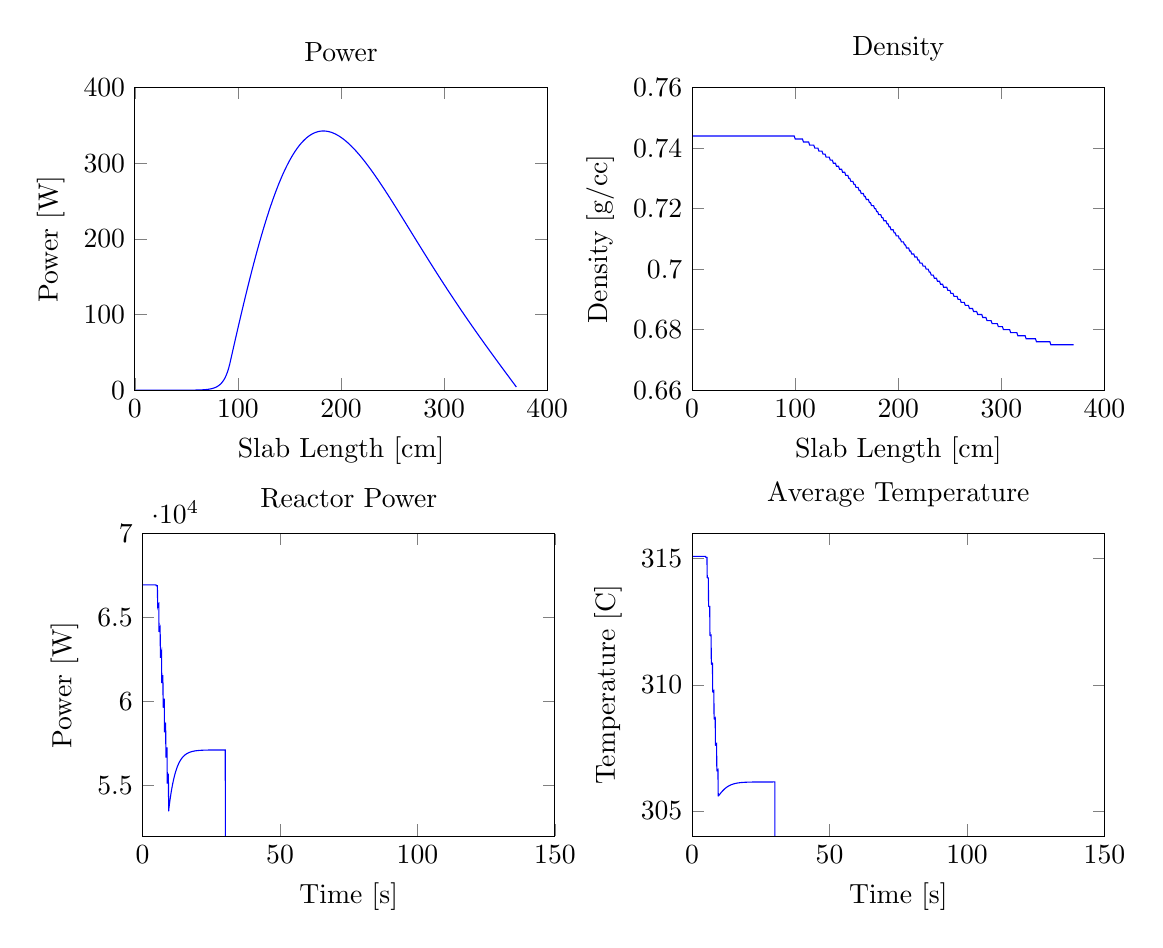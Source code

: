 % This file was created by matlab2tikz v0.1.4.
% Copyright (c) 2008--2011, Nico Schlömer <nico.schloemer@gmail.com>
% All rights reserved.
% 
% The latest updates can be retrieved from
%   http://www.mathworks.com/matlabcentral/fileexchange/22022-matlab2tikz
% where you can also make suggestions and rate matlab2tikz.
% 
\begin{tikzpicture}

\begin{axis}[%
name=plot1,
scale only axis,
width=2.062in,
height=1.513in,
xmin=0, xmax=400,
ymin=0, ymax=400,
xlabel={Slab Length [cm]},
ylabel={Power [W]},
title={Power},
axis on top]
\addplot [
color=blue,
solid
]
coordinates{
 (1,6.653e-06)(2,9.861e-06)(3,1.333e-05)(4,1.715e-05)(5,2.143e-05)(6,2.627e-05)(7,3.181e-05)(8,3.819e-05)(9,4.559e-05)(10,5.419e-05)(11,6.423e-05)(12,7.597e-05)(13,8.972e-05)(14,0.0)(15,0.0)(16,0.0)(17,0.0)(18,0.0)(19,0.0)(20,0.0)(21,0.0)(22,0.0)(23,0.0)(24,0.001)(25,0.001)(26,0.001)(27,0.001)(28,0.001)(29,0.001)(30,0.001)(31,0.002)(32,0.002)(33,0.002)(34,0.003)(35,0.003)(36,0.004)(37,0.004)(38,0.005)(39,0.006)(40,0.007)(41,0.009)(42,0.01)(43,0.012)(44,0.014)(45,0.016)(46,0.019)(47,0.023)(48,0.027)(49,0.032)(50,0.037)(51,0.044)(52,0.051)(53,0.06)(54,0.071)(55,0.084)(56,0.099)(57,0.116)(58,0.136)(59,0.16)(60,0.189)(61,0.222)(62,0.261)(63,0.307)(64,0.362)(65,0.426)(66,0.501)(67,0.589)(68,0.693)(69,0.816)(70,0.96)(71,1.129)(72,1.328)(73,1.563)(74,1.839)(75,2.164)(76,2.546)(77,2.995)(78,3.524)(79,4.146)(80,4.878)(81,5.739)(82,6.752)(83,7.944)(84,9.346)(85,10.996)(86,12.938)(87,15.221)(88,17.908)(89,21.069)(90,24.788)(91,29.163)(92,34.309)(93,40.364)(94,46.403)(95,52.425)(96,58.426)(97,64.406)(98,70.362)(99,76.291)(100,82.191)(101,88.061)(102,93.897)(103,99.699)(104,105.464)(105,111.189)(106,116.874)(107,122.515)(108,128.112)(109,133.661)(110,139.161)(111,144.611)(112,150.009)(113,155.352)(114,160.64)(115,165.87)(116,171.04)(117,176.151)(118,181.198)(119,186.182)(120,191.101)(121,195.954)(122,200.738)(123,205.454)(124,210.099)(125,214.672)(126,219.173)(127,223.6)(128,227.952)(129,232.229)(130,236.428)(131,240.55)(132,244.594)(133,248.559)(134,252.443)(135,256.248)(136,259.971)(137,263.612)(138,267.171)(139,270.647)(140,274.04)(141,277.35)(142,280.576)(143,283.718)(144,286.775)(145,289.749)(146,292.637)(147,295.441)(148,298.161)(149,300.795)(150,303.346)(151,305.811)(152,308.193)(153,310.49)(154,312.703)(155,314.833)(156,316.879)(157,318.842)(158,320.723)(159,322.521)(160,324.238)(161,325.873)(162,327.427)(163,328.902)(164,330.296)(165,331.612)(166,332.849)(167,334.008)(168,335.091)(169,336.097)(170,337.027)(171,337.882)(172,338.664)(173,339.372)(174,340.007)(175,340.571)(176,341.064)(177,341.488)(178,341.842)(179,342.128)(180,342.347)(181,342.5)(182,342.588)(183,342.611)(184,342.57)(185,342.468)(186,342.304)(187,342.079)(188,341.795)(189,341.453)(190,341.053)(191,340.597)(192,340.085)(193,339.519)(194,338.9)(195,338.228)(196,337.505)(197,336.732)(198,335.91)(199,335.039)(200,334.121)(201,333.157)(202,332.147)(203,331.093)(204,329.997)(205,328.858)(206,327.677)(207,326.457)(208,325.197)(209,323.899)(210,322.564)(211,321.192)(212,319.785)(213,318.344)(214,316.869)(215,315.361)(216,313.822)(217,312.252)(218,310.652)(219,309.023)(220,307.366)(221,305.682)(222,303.972)(223,302.236)(224,300.475)(225,298.69)(226,296.882)(227,295.052)(228,293.201)(229,291.328)(230,289.436)(231,287.524)(232,285.594)(233,283.647)(234,281.682)(235,279.701)(236,277.704)(237,275.692)(238,273.666)(239,271.626)(240,269.573)(241,267.508)(242,265.431)(243,263.343)(244,261.244)(245,259.135)(246,257.017)(247,254.889)(248,252.754)(249,250.61)(250,248.459)(251,246.302)(252,244.137)(253,241.967)(254,239.792)(255,237.612)(256,235.427)(257,233.238)(258,231.045)(259,228.849)(260,226.65)(261,224.449)(262,222.245)(263,220.04)(264,217.834)(265,215.626)(266,213.418)(267,211.209)(268,209)(269,206.791)(270,204.583)(271,202.376)(272,200.17)(273,197.965)(274,195.761)(275,193.56)(276,191.36)(277,189.163)(278,186.968)(279,184.776)(280,182.587)(281,180.401)(282,178.218)(283,176.038)(284,173.863)(285,171.691)(286,169.522)(287,167.358)(288,165.199)(289,163.043)(290,160.892)(291,158.745)(292,156.603)(293,154.466)(294,152.334)(295,150.207)(296,148.084)(297,145.967)(298,143.855)(299,141.748)(300,139.647)(301,137.551)(302,135.46)(303,133.374)(304,131.294)(305,129.22)(306,127.151)(307,125.087)(308,123.029)(309,120.977)(310,118.93)(311,116.889)(312,114.853)(313,112.823)(314,110.798)(315,108.778)(316,106.765)(317,104.756)(318,102.753)(319,100.756)(320,98.763)(321,96.776)(322,94.794)(323,92.818)(324,90.847)(325,88.88)(326,86.919)(327,84.963)(328,83.011)(329,81.064)(330,79.123)(331,77.185)(332,75.253)(333,73.325)(334,71.401)(335,69.482)(336,67.567)(337,65.656)(338,63.749)(339,61.847)(340,59.948)(341,58.053)(342,56.162)(343,54.274)(344,52.39)(345,50.509)(346,48.632)(347,46.758)(348,44.887)(349,43.019)(350,41.153)(351,39.291)(352,37.431)(353,35.574)(354,33.718)(355,31.866)(356,30.015)(357,28.167)(358,26.32)(359,24.476)(360,22.632)(361,20.791)(362,18.951)(363,17.112)(364,15.274)(365,13.438)(366,11.602)(367,9.767)(368,7.933)(369,6.1)(370,4.267) 
};

\end{axis}

\begin{axis}[%
name=plot2,
at=(plot1.right of south east), anchor=left of south west,
scale only axis,
width=2.062in,
height=1.513in,
xmin=0, xmax=400,
ymin=0.66, ymax=0.76,
xlabel={Slab Length [cm]},
ylabel={$\text{Density [g}/\text{cc]}$},
title={Density},
axis on top]
\addplot [
color=blue,
solid
]
coordinates{
 (1,0.744)(2,0.744)(3,0.744)(4,0.744)(5,0.744)(6,0.744)(7,0.744)(8,0.744)(9,0.744)(10,0.744)(11,0.744)(12,0.744)(13,0.744)(14,0.744)(15,0.744)(16,0.744)(17,0.744)(18,0.744)(19,0.744)(20,0.744)(21,0.744)(22,0.744)(23,0.744)(24,0.744)(25,0.744)(26,0.744)(27,0.744)(28,0.744)(29,0.744)(30,0.744)(31,0.744)(32,0.744)(33,0.744)(34,0.744)(35,0.744)(36,0.744)(37,0.744)(38,0.744)(39,0.744)(40,0.744)(41,0.744)(42,0.744)(43,0.744)(44,0.744)(45,0.744)(46,0.744)(47,0.744)(48,0.744)(49,0.744)(50,0.744)(51,0.744)(52,0.744)(53,0.744)(54,0.744)(55,0.744)(56,0.744)(57,0.744)(58,0.744)(59,0.744)(60,0.744)(61,0.744)(62,0.744)(63,0.744)(64,0.744)(65,0.744)(66,0.744)(67,0.744)(68,0.744)(69,0.744)(70,0.744)(71,0.744)(72,0.744)(73,0.744)(74,0.744)(75,0.744)(76,0.744)(77,0.744)(78,0.744)(79,0.744)(80,0.744)(81,0.744)(82,0.744)(83,0.744)(84,0.744)(85,0.744)(86,0.744)(87,0.744)(88,0.744)(89,0.744)(90,0.744)(91,0.744)(92,0.744)(93,0.744)(94,0.744)(95,0.744)(96,0.744)(97,0.744)(98,0.744)(99,0.744)(100,0.743)(101,0.743)(102,0.743)(103,0.743)(104,0.743)(105,0.743)(106,0.743)(107,0.743)(108,0.742)(109,0.742)(110,0.742)(111,0.742)(112,0.742)(113,0.742)(114,0.741)(115,0.741)(116,0.741)(117,0.741)(118,0.741)(119,0.74)(120,0.74)(121,0.74)(122,0.74)(123,0.739)(124,0.739)(125,0.739)(126,0.739)(127,0.738)(128,0.738)(129,0.738)(130,0.737)(131,0.737)(132,0.737)(133,0.737)(134,0.736)(135,0.736)(136,0.736)(137,0.735)(138,0.735)(139,0.735)(140,0.734)(141,0.734)(142,0.734)(143,0.733)(144,0.733)(145,0.733)(146,0.732)(147,0.732)(148,0.732)(149,0.731)(150,0.731)(151,0.731)(152,0.73)(153,0.73)(154,0.729)(155,0.729)(156,0.729)(157,0.728)(158,0.728)(159,0.727)(160,0.727)(161,0.727)(162,0.726)(163,0.726)(164,0.725)(165,0.725)(166,0.725)(167,0.724)(168,0.724)(169,0.723)(170,0.723)(171,0.723)(172,0.722)(173,0.722)(174,0.721)(175,0.721)(176,0.721)(177,0.72)(178,0.72)(179,0.719)(180,0.719)(181,0.718)(182,0.718)(183,0.718)(184,0.717)(185,0.717)(186,0.716)(187,0.716)(188,0.716)(189,0.715)(190,0.715)(191,0.714)(192,0.714)(193,0.713)(194,0.713)(195,0.713)(196,0.712)(197,0.712)(198,0.711)(199,0.711)(200,0.711)(201,0.71)(202,0.71)(203,0.709)(204,0.709)(205,0.709)(206,0.708)(207,0.708)(208,0.707)(209,0.707)(210,0.707)(211,0.706)(212,0.706)(213,0.705)(214,0.705)(215,0.705)(216,0.704)(217,0.704)(218,0.704)(219,0.703)(220,0.703)(221,0.702)(222,0.702)(223,0.702)(224,0.701)(225,0.701)(226,0.701)(227,0.7)(228,0.7)(229,0.7)(230,0.699)(231,0.699)(232,0.698)(233,0.698)(234,0.698)(235,0.697)(236,0.697)(237,0.697)(238,0.696)(239,0.696)(240,0.696)(241,0.695)(242,0.695)(243,0.695)(244,0.694)(245,0.694)(246,0.694)(247,0.694)(248,0.693)(249,0.693)(250,0.693)(251,0.692)(252,0.692)(253,0.692)(254,0.691)(255,0.691)(256,0.691)(257,0.691)(258,0.69)(259,0.69)(260,0.69)(261,0.689)(262,0.689)(263,0.689)(264,0.689)(265,0.688)(266,0.688)(267,0.688)(268,0.688)(269,0.687)(270,0.687)(271,0.687)(272,0.687)(273,0.686)(274,0.686)(275,0.686)(276,0.686)(277,0.685)(278,0.685)(279,0.685)(280,0.685)(281,0.685)(282,0.684)(283,0.684)(284,0.684)(285,0.684)(286,0.683)(287,0.683)(288,0.683)(289,0.683)(290,0.683)(291,0.682)(292,0.682)(293,0.682)(294,0.682)(295,0.682)(296,0.682)(297,0.681)(298,0.681)(299,0.681)(300,0.681)(301,0.681)(302,0.68)(303,0.68)(304,0.68)(305,0.68)(306,0.68)(307,0.68)(308,0.68)(309,0.679)(310,0.679)(311,0.679)(312,0.679)(313,0.679)(314,0.679)(315,0.679)(316,0.678)(317,0.678)(318,0.678)(319,0.678)(320,0.678)(321,0.678)(322,0.678)(323,0.678)(324,0.677)(325,0.677)(326,0.677)(327,0.677)(328,0.677)(329,0.677)(330,0.677)(331,0.677)(332,0.677)(333,0.677)(334,0.676)(335,0.676)(336,0.676)(337,0.676)(338,0.676)(339,0.676)(340,0.676)(341,0.676)(342,0.676)(343,0.676)(344,0.676)(345,0.676)(346,0.676)(347,0.676)(348,0.675)(349,0.675)(350,0.675)(351,0.675)(352,0.675)(353,0.675)(354,0.675)(355,0.675)(356,0.675)(357,0.675)(358,0.675)(359,0.675)(360,0.675)(361,0.675)(362,0.675)(363,0.675)(364,0.675)(365,0.675)(366,0.675)(367,0.675)(368,0.675)(369,0.675)(370,0.675) 
};

\end{axis}

\begin{axis}[%
name=plot4,
at=(plot2.below south west), anchor=above north west,
scale only axis,
width=2.062in,
height=1.513in,
xmin=0, xmax=150,
ymin=304, ymax=316,
xlabel={Time [s]},
ylabel={Temperature [C]},
title={Average Temperature},
axis on top]
\addplot [
color=blue,
solid
]
coordinates{
 (0,315.093)(0.1,315.093)(0.2,315.093)(0.3,315.093)(0.4,315.093)(0.5,315.093)(0.6,315.093)(0.7,315.093)(0.8,315.093)(0.9,315.093)(1,315.093)(1.1,315.093)(1.2,315.093)(1.3,315.093)(1.4,315.093)(1.5,315.093)(1.6,315.093)(1.7,315.093)(1.8,315.093)(1.9,315.093)(2,315.093)(2.1,315.093)(2.2,315.093)(2.3,315.093)(2.4,315.093)(2.5,315.093)(2.6,315.093)(2.7,315.093)(2.8,315.093)(2.9,315.093)(3,315.093)(3.1,315.093)(3.2,315.093)(3.3,315.093)(3.4,315.093)(3.5,315.093)(3.6,315.093)(3.7,315.093)(3.8,315.093)(3.9,315.093)(4,315.093)(4.1,315.093)(4.2,315.093)(4.3,315.093)(4.4,315.093)(4.5,315.093)(4.6,315.093)(4.7,315.093)(4.8,315.093)(4.9,315.093)(5,315.055)(5.1,315.054)(5.2,315.054)(5.3,315.054)(5.4,315.054)(5.5,314.255)(5.6,314.239)(5.7,314.237)(5.8,314.236)(5.9,314.236)(6,313.123)(6.1,313.104)(6.2,313.105)(6.3,313.107)(6.4,313.108)(6.5,311.965)(6.6,311.95)(6.7,311.955)(6.8,311.961)(6.9,311.967)(7,310.826)(7.1,310.815)(7.2,310.825)(7.3,310.835)(7.4,310.845)(7.5,309.719)(7.6,309.712)(7.7,309.725)(7.8,309.738)(7.9,309.752)(8,308.645)(8.1,308.642)(8.2,308.657)(8.3,308.672)(8.4,308.687)(8.5,307.604)(8.6,307.601)(8.7,307.617)(8.8,307.633)(8.9,307.649)(9,306.589)(9.1,306.587)(9.2,306.603)(9.3,306.618)(9.4,306.634)(9.5,305.597)(9.6,305.594)(9.7,305.608)(9.8,305.622)(9.9,305.636)(10,305.65)(10.1,305.664)(10.2,305.678)(10.3,305.691)(10.4,305.705)(10.5,305.718)(10.6,305.731)(10.7,305.744)(10.8,305.756)(10.9,305.769)(11,305.781)(11.1,305.792)(11.2,305.804)(11.3,305.815)(11.4,305.826)(11.5,305.837)(11.6,305.848)(11.7,305.858)(11.8,305.868)(11.9,305.878)(12,305.887)(12.1,305.896)(12.2,305.905)(12.3,305.914)(12.4,305.922)(12.5,305.93)(12.6,305.938)(12.7,305.946)(12.8,305.953)(12.9,305.96)(13,305.967)(13.1,305.974)(13.2,305.98)(13.3,305.987)(13.4,305.993)(13.5,305.998)(13.6,306.004)(13.7,306.01)(13.8,306.015)(13.9,306.02)(14,306.025)(14.1,306.03)(14.2,306.034)(14.3,306.039)(14.4,306.043)(14.5,306.047)(14.6,306.051)(14.7,306.055)(14.8,306.058)(14.9,306.062)(15,306.065)(15.1,306.068)(15.2,306.072)(15.3,306.075)(15.4,306.077)(15.5,306.08)(15.6,306.083)(15.7,306.086)(15.8,306.088)(15.9,306.09)(16,306.093)(16.1,306.095)(16.2,306.097)(16.3,306.099)(16.4,306.101)(16.5,306.103)(16.6,306.105)(16.7,306.106)(16.8,306.108)(16.9,306.11)(17,306.111)(17.1,306.113)(17.2,306.114)(17.3,306.115)(17.4,306.117)(17.5,306.118)(17.6,306.119)(17.7,306.12)(17.8,306.122)(17.9,306.123)(18,306.124)(18.1,306.125)(18.2,306.125)(18.3,306.126)(18.4,306.127)(18.5,306.128)(18.6,306.129)(18.7,306.13)(18.8,306.13)(18.9,306.131)(19,306.132)(19.1,306.132)(19.2,306.133)(19.3,306.134)(19.4,306.134)(19.5,306.135)(19.6,306.135)(19.7,306.136)(19.8,306.136)(19.9,306.137)(20,306.137)(20.1,306.137)(20.2,306.138)(20.3,306.138)(20.4,306.139)(20.5,306.139)(20.6,306.139)(20.7,306.14)(20.8,306.14)(20.9,306.14)(21,306.14)(21.1,306.141)(21.2,306.141)(21.3,306.141)(21.4,306.141)(21.5,306.142)(21.6,306.142)(21.7,306.142)(21.8,306.142)(21.9,306.143)(22,306.143)(22.1,306.143)(22.2,306.143)(22.3,306.143)(22.4,306.143)(22.5,306.143)(22.6,306.144)(22.7,306.144)(22.8,306.144)(22.9,306.144)(23,306.144)(23.1,306.144)(23.2,306.144)(23.3,306.144)(23.4,306.145)(23.5,306.145)(23.6,306.145)(23.7,306.145)(23.8,306.145)(23.9,306.145)(24,306.145)(24.1,306.145)(24.2,306.145)(24.3,306.145)(24.4,306.145)(24.5,306.145)(24.6,306.145)(24.7,306.145)(24.8,306.146)(24.9,306.146)(25,306.146)(25.1,306.146)(25.2,306.146)(25.3,306.146)(25.4,306.146)(25.5,306.146)(25.6,306.146)(25.7,306.146)(25.8,306.146)(25.9,306.146)(26,306.146)(26.1,306.146)(26.2,306.146)(26.3,306.146)(26.4,306.146)(26.5,306.146)(26.6,306.146)(26.7,306.146)(26.8,306.146)(26.9,306.146)(27,306.146)(27.1,306.146)(27.2,306.146)(27.3,306.146)(27.4,306.146)(27.5,306.146)(27.6,306.146)(27.7,306.146)(27.8,306.146)(27.9,306.146)(28,306.146)(28.1,306.146)(28.2,306.146)(28.3,306.146)(28.4,306.146)(28.5,306.146)(28.6,306.146)(28.7,306.146)(28.8,306.146)(28.9,306.146)(29,306.146)(29.1,306.146)(29.2,306.146)(29.3,306.146)(29.4,306.147)(29.5,306.147)(29.6,306.147)(29.7,306.147)(29.8,306.147)(29.9,306.147)(30,306.147)(30.1,306.147)(30.199,2.647) 
};

\end{axis}

\begin{axis}[%
at=(plot4.left of south west), anchor=right of south east,
scale only axis,
width=2.062in,
height=1.513in,
xmin=0, xmax=150,
ymin=52000, ymax=70000,
xlabel={Time [s]},
ylabel={Power [W]},
title={Reactor Power},
axis on top]
\addplot [
color=blue,
solid
]
coordinates{
 (0,66945.4)(0.1,66945.4)(0.2,66945.4)(0.3,66945.4)(0.4,66945.4)(0.5,66945.4)(0.6,66945.4)(0.7,66945.4)(0.8,66945.4)(0.9,66945.4)(1,66945.4)(1.1,66945.4)(1.2,66945.4)(1.3,66945.4)(1.4,66945.4)(1.5,66945.4)(1.6,66945.4)(1.7,66945.4)(1.8,66945.4)(1.9,66945.4)(2,66945.4)(2.1,66945.4)(2.2,66945.4)(2.3,66945.4)(2.4,66945.4)(2.5,66945.4)(2.6,66945.4)(2.7,66945.4)(2.8,66945.4)(2.9,66945.4)(3,66945.4)(3.1,66945.4)(3.2,66945.4)(3.3,66945.4)(3.4,66945.4)(3.5,66945.4)(3.6,66945.4)(3.7,66945.4)(3.8,66945.4)(3.9,66945.4)(4,66945.4)(4.1,66945.4)(4.2,66945.4)(4.3,66945.4)(4.4,66945.4)(4.5,66945.4)(4.6,66945.4)(4.7,66945.4)(4.8,66945.4)(4.9,66945.4)(5,66890.2)(5.1,66893.5)(5.2,66894.4)(5.3,66895.2)(5.4,66896)(5.5,65709.4)(5.6,65782.5)(5.7,65802.9)(5.8,65821.9)(5.9,65840.6)(6,64146.9)(6.1,64270.5)(6.2,64319.5)(6.3,64366.1)(6.4,64411.6)(6.5,62609.2)(6.6,62762.8)(6.7,62839.7)(6.8,62913)(6.9,62984.3)(7,61110.9)(7.1,61287.8)(7.2,61388.1)(7.3,61484.1)(7.4,61577)(7.5,59640.4)(7.6,59833.7)(7.7,59951.9)(7.8,60065.1)(7.9,60174.5)(8,58173.4)(8.1,58376.5)(8.2,58506.6)(8.3,58631.1)(8.4,58751.5)(8.5,56679.5)(8.6,56885.5)(8.7,57021.6)(8.8,57151.9)(8.9,57277.8)(9,55124.5)(9.1,55327.3)(9.2,55463.7)(9.3,55594.3)(9.4,55720.6)(9.5,53473.4)(9.6,53666.8)(9.7,53798.2)(9.8,53924.2)(9.9,54046)(10,54163.8)(10.1,54277.6)(10.2,54387.5)(10.3,54493.7)(10.4,54596.2)(10.5,54695.1)(10.6,54790.5)(10.7,54882.5)(10.8,54971.2)(10.9,55056.7)(11,55139.1)(11.1,55218.5)(11.2,55295)(11.3,55368.6)(11.4,55439.4)(11.5,55507.6)(11.6,55573.3)(11.7,55636.4)(11.8,55697.1)(11.9,55755.5)(12,55811.7)(12.1,55865.7)(12.2,55917.6)(12.3,55967.5)(12.4,56015.4)(12.5,56061.5)(12.6,56105.7)(12.7,56148.2)(12.8,56189)(12.9,56228.2)(13,56265.8)(13.1,56301.9)(13.2,56336.6)(13.3,56369.9)(13.4,56401.8)(13.5,56432.4)(13.6,56461.8)(13.7,56490)(13.8,56517.1)(13.9,56543)(14,56567.9)(14.1,56591.7)(14.2,56614.6)(14.3,56636.6)(14.4,56657.6)(14.5,56677.7)(14.6,56697)(14.7,56715.6)(14.8,56733.3)(14.9,56750.3)(15,56766.6)(15.1,56782.2)(15.2,56797.1)(15.3,56811.5)(15.4,56825.2)(15.5,56838.3)(15.6,56850.9)(15.7,56863)(15.8,56874.5)(15.9,56885.6)(16,56896.2)(16.1,56906.3)(16.2,56916)(16.3,56925.3)(16.4,56934.2)(16.5,56942.7)(16.6,56950.8)(16.7,56958.6)(16.8,56966.1)(16.9,56973.2)(17,56980)(17.1,56986.6)(17.2,56992.8)(17.3,56998.8)(17.4,57004.5)(17.5,57010)(17.6,57015.3)(17.7,57020.3)(17.8,57025.1)(17.9,57029.6)(18,57034)(18.1,57038.2)(18.2,57042.2)(18.3,57046.1)(18.4,57049.7)(18.5,57053.3)(18.6,57056.6)(18.7,57059.8)(18.8,57062.9)(18.9,57065.8)(19,57068.6)(19.1,57071.3)(19.2,57073.9)(19.3,57076.3)(19.4,57078.6)(19.5,57080.9)(19.6,57083)(19.7,57085.1)(19.8,57087)(19.9,57088.9)(20,57090.7)(20.1,57092.4)(20.2,57094)(20.3,57095.6)(20.4,57097.1)(20.5,57098.5)(20.6,57099.8)(20.7,57101.1)(20.8,57102.4)(20.9,57103.6)(21,57104.7)(21.1,57105.8)(21.2,57106.8)(21.3,57107.8)(21.4,57108.7)(21.5,57109.6)(21.6,57110.5)(21.7,57111.3)(21.8,57112.1)(21.9,57112.8)(22,57113.6)(22.1,57114.2)(22.2,57114.9)(22.3,57115.5)(22.4,57116.1)(22.5,57116.7)(22.6,57117.2)(22.7,57117.7)(22.8,57118.2)(22.9,57118.7)(23,57119.2)(23.1,57119.6)(23.2,57120)(23.3,57120.4)(23.4,57120.8)(23.5,57121.1)(23.6,57121.5)(23.7,57121.8)(23.8,57122.1)(23.9,57122.4)(24,57122.7)(24.1,57123)(24.2,57123.2)(24.3,57123.5)(24.4,57123.7)(24.5,57123.9)(24.6,57124.1)(24.7,57124.4)(24.8,57124.5)(24.9,57124.7)(25,57124.9)(25.1,57125.1)(25.2,57125.2)(25.3,57125.4)(25.4,57125.5)(25.5,57125.7)(25.6,57125.8)(25.7,57125.9)(25.8,57126.1)(25.9,57126.2)(26,57126.3)(26.1,57126.4)(26.2,57126.5)(26.3,57126.6)(26.4,57126.7)(26.5,57126.8)(26.6,57126.9)(26.7,57127)(26.8,57127)(26.9,57127.1)(27,57127.2)(27.1,57127.2)(27.2,57127.3)(27.3,57127.4)(27.4,57127.4)(27.5,57127.5)(27.6,57127.5)(27.7,57127.6)(27.8,57127.6)(27.9,57127.7)(28,57127.7)(28.1,57127.8)(28.2,57127.8)(28.3,57127.8)(28.4,57127.9)(28.5,57127.9)(28.6,57127.9)(28.7,57128)(28.8,57128)(28.9,57128)(29,57128.1)(29.1,57128.1)(29.2,57128.1)(29.3,57128.1)(29.4,57128.1)(29.5,57128.2)(29.6,57128.2)(29.7,57128.2)(29.8,57128.2)(29.9,57128.2)(30,57128.3)(30.1,57128.3)(30.191,5128.78) 
};

\end{axis}
\end{tikzpicture}
